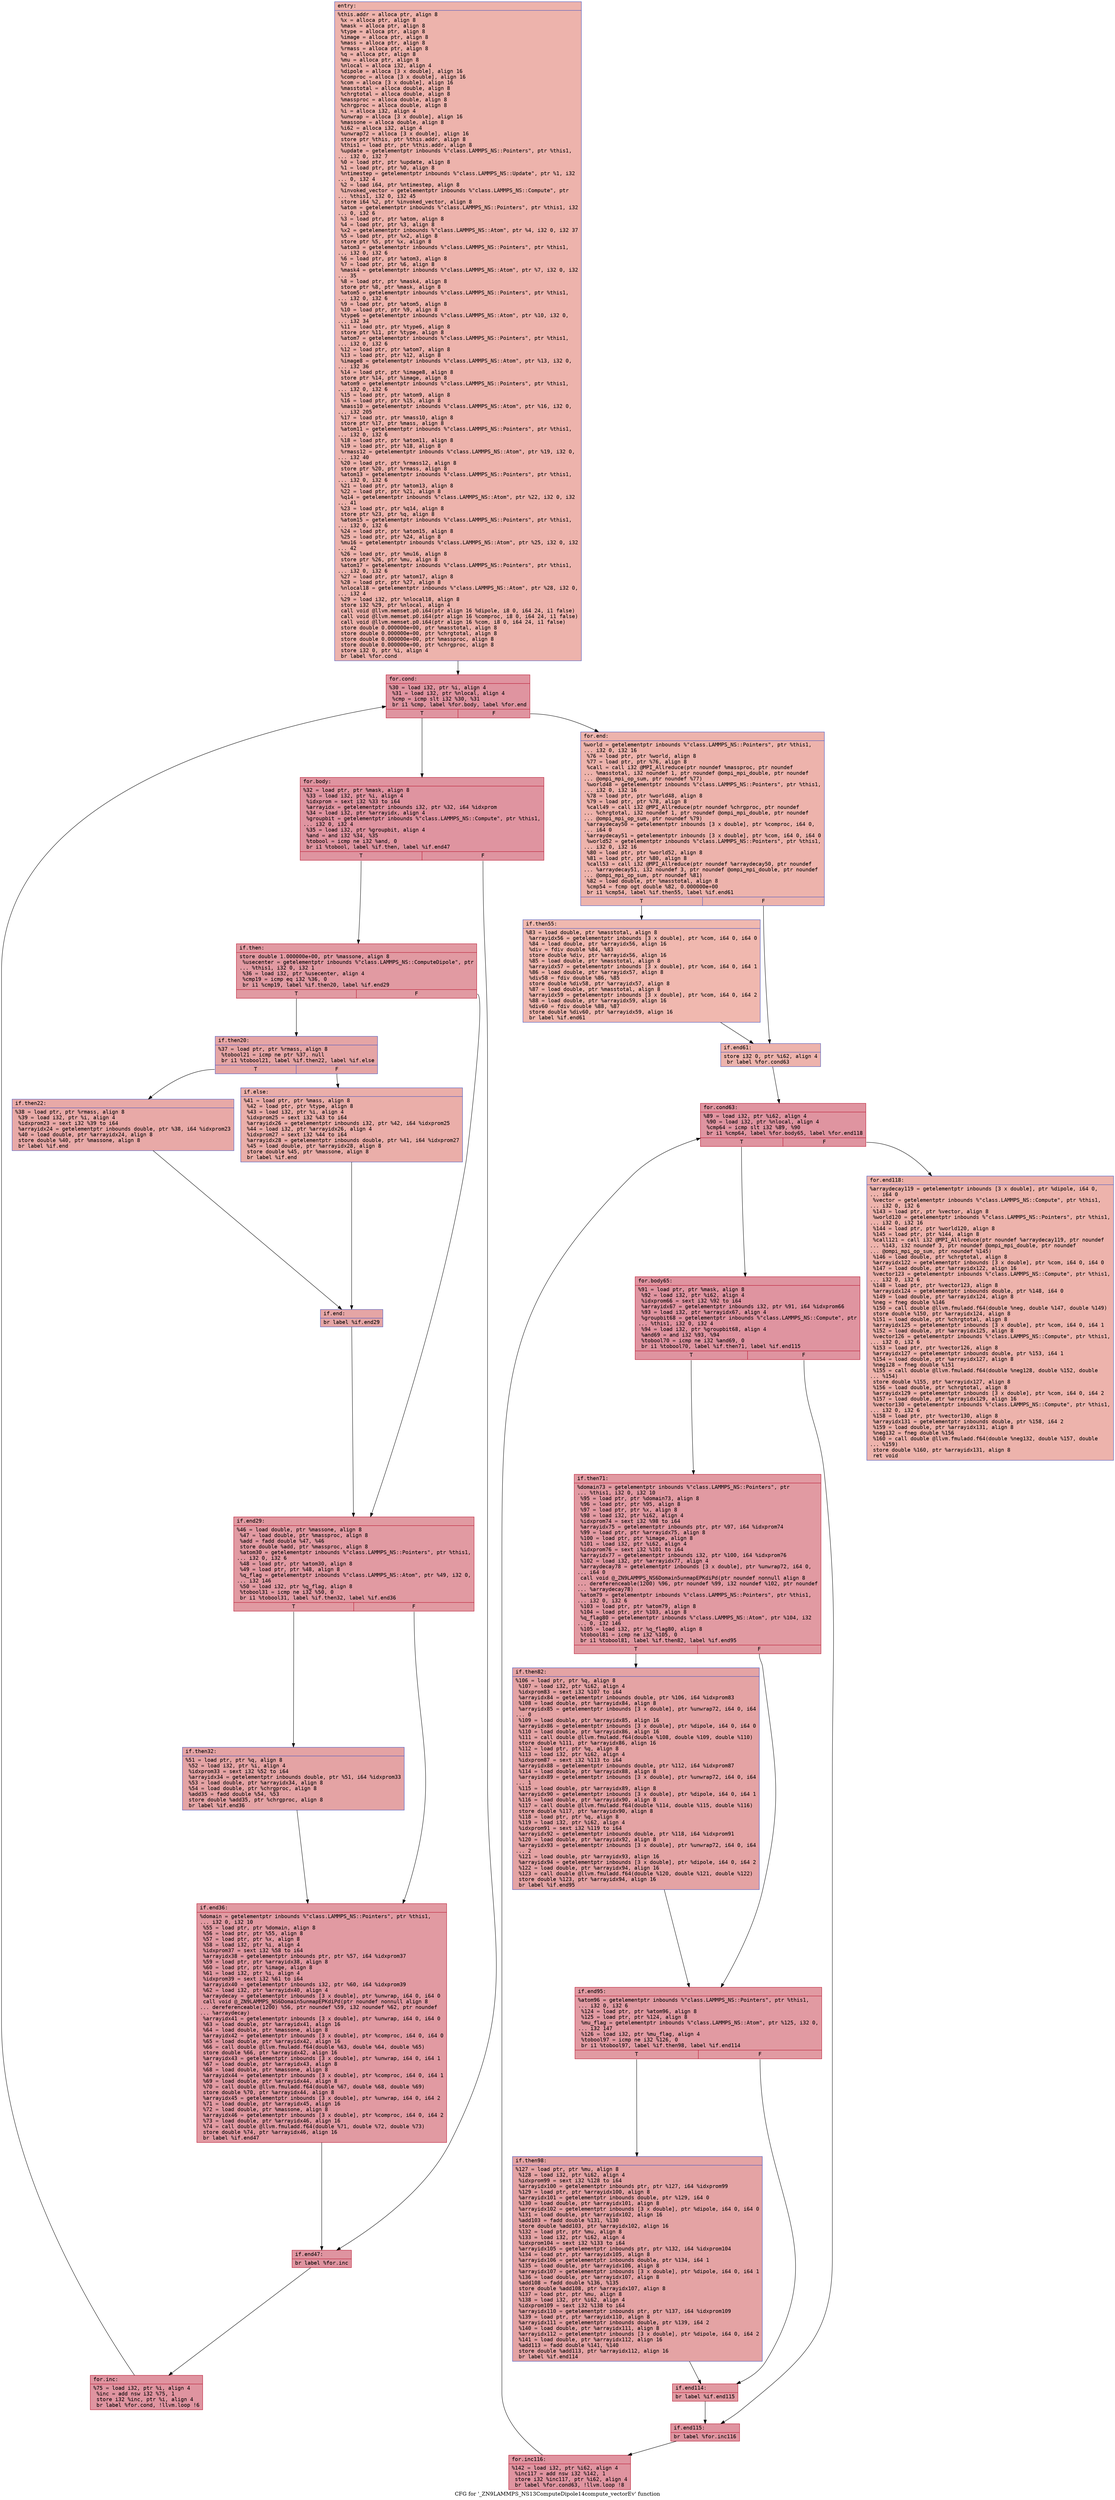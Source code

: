 digraph "CFG for '_ZN9LAMMPS_NS13ComputeDipole14compute_vectorEv' function" {
	label="CFG for '_ZN9LAMMPS_NS13ComputeDipole14compute_vectorEv' function";

	Node0x561bd0a35ff0 [shape=record,color="#3d50c3ff", style=filled, fillcolor="#d6524470" fontname="Courier",label="{entry:\l|  %this.addr = alloca ptr, align 8\l  %x = alloca ptr, align 8\l  %mask = alloca ptr, align 8\l  %type = alloca ptr, align 8\l  %image = alloca ptr, align 8\l  %mass = alloca ptr, align 8\l  %rmass = alloca ptr, align 8\l  %q = alloca ptr, align 8\l  %mu = alloca ptr, align 8\l  %nlocal = alloca i32, align 4\l  %dipole = alloca [3 x double], align 16\l  %comproc = alloca [3 x double], align 16\l  %com = alloca [3 x double], align 16\l  %masstotal = alloca double, align 8\l  %chrgtotal = alloca double, align 8\l  %massproc = alloca double, align 8\l  %chrgproc = alloca double, align 8\l  %i = alloca i32, align 4\l  %unwrap = alloca [3 x double], align 16\l  %massone = alloca double, align 8\l  %i62 = alloca i32, align 4\l  %unwrap72 = alloca [3 x double], align 16\l  store ptr %this, ptr %this.addr, align 8\l  %this1 = load ptr, ptr %this.addr, align 8\l  %update = getelementptr inbounds %\"class.LAMMPS_NS::Pointers\", ptr %this1,\l... i32 0, i32 7\l  %0 = load ptr, ptr %update, align 8\l  %1 = load ptr, ptr %0, align 8\l  %ntimestep = getelementptr inbounds %\"class.LAMMPS_NS::Update\", ptr %1, i32\l... 0, i32 4\l  %2 = load i64, ptr %ntimestep, align 8\l  %invoked_vector = getelementptr inbounds %\"class.LAMMPS_NS::Compute\", ptr\l... %this1, i32 0, i32 45\l  store i64 %2, ptr %invoked_vector, align 8\l  %atom = getelementptr inbounds %\"class.LAMMPS_NS::Pointers\", ptr %this1, i32\l... 0, i32 6\l  %3 = load ptr, ptr %atom, align 8\l  %4 = load ptr, ptr %3, align 8\l  %x2 = getelementptr inbounds %\"class.LAMMPS_NS::Atom\", ptr %4, i32 0, i32 37\l  %5 = load ptr, ptr %x2, align 8\l  store ptr %5, ptr %x, align 8\l  %atom3 = getelementptr inbounds %\"class.LAMMPS_NS::Pointers\", ptr %this1,\l... i32 0, i32 6\l  %6 = load ptr, ptr %atom3, align 8\l  %7 = load ptr, ptr %6, align 8\l  %mask4 = getelementptr inbounds %\"class.LAMMPS_NS::Atom\", ptr %7, i32 0, i32\l... 35\l  %8 = load ptr, ptr %mask4, align 8\l  store ptr %8, ptr %mask, align 8\l  %atom5 = getelementptr inbounds %\"class.LAMMPS_NS::Pointers\", ptr %this1,\l... i32 0, i32 6\l  %9 = load ptr, ptr %atom5, align 8\l  %10 = load ptr, ptr %9, align 8\l  %type6 = getelementptr inbounds %\"class.LAMMPS_NS::Atom\", ptr %10, i32 0,\l... i32 34\l  %11 = load ptr, ptr %type6, align 8\l  store ptr %11, ptr %type, align 8\l  %atom7 = getelementptr inbounds %\"class.LAMMPS_NS::Pointers\", ptr %this1,\l... i32 0, i32 6\l  %12 = load ptr, ptr %atom7, align 8\l  %13 = load ptr, ptr %12, align 8\l  %image8 = getelementptr inbounds %\"class.LAMMPS_NS::Atom\", ptr %13, i32 0,\l... i32 36\l  %14 = load ptr, ptr %image8, align 8\l  store ptr %14, ptr %image, align 8\l  %atom9 = getelementptr inbounds %\"class.LAMMPS_NS::Pointers\", ptr %this1,\l... i32 0, i32 6\l  %15 = load ptr, ptr %atom9, align 8\l  %16 = load ptr, ptr %15, align 8\l  %mass10 = getelementptr inbounds %\"class.LAMMPS_NS::Atom\", ptr %16, i32 0,\l... i32 205\l  %17 = load ptr, ptr %mass10, align 8\l  store ptr %17, ptr %mass, align 8\l  %atom11 = getelementptr inbounds %\"class.LAMMPS_NS::Pointers\", ptr %this1,\l... i32 0, i32 6\l  %18 = load ptr, ptr %atom11, align 8\l  %19 = load ptr, ptr %18, align 8\l  %rmass12 = getelementptr inbounds %\"class.LAMMPS_NS::Atom\", ptr %19, i32 0,\l... i32 40\l  %20 = load ptr, ptr %rmass12, align 8\l  store ptr %20, ptr %rmass, align 8\l  %atom13 = getelementptr inbounds %\"class.LAMMPS_NS::Pointers\", ptr %this1,\l... i32 0, i32 6\l  %21 = load ptr, ptr %atom13, align 8\l  %22 = load ptr, ptr %21, align 8\l  %q14 = getelementptr inbounds %\"class.LAMMPS_NS::Atom\", ptr %22, i32 0, i32\l... 41\l  %23 = load ptr, ptr %q14, align 8\l  store ptr %23, ptr %q, align 8\l  %atom15 = getelementptr inbounds %\"class.LAMMPS_NS::Pointers\", ptr %this1,\l... i32 0, i32 6\l  %24 = load ptr, ptr %atom15, align 8\l  %25 = load ptr, ptr %24, align 8\l  %mu16 = getelementptr inbounds %\"class.LAMMPS_NS::Atom\", ptr %25, i32 0, i32\l... 42\l  %26 = load ptr, ptr %mu16, align 8\l  store ptr %26, ptr %mu, align 8\l  %atom17 = getelementptr inbounds %\"class.LAMMPS_NS::Pointers\", ptr %this1,\l... i32 0, i32 6\l  %27 = load ptr, ptr %atom17, align 8\l  %28 = load ptr, ptr %27, align 8\l  %nlocal18 = getelementptr inbounds %\"class.LAMMPS_NS::Atom\", ptr %28, i32 0,\l... i32 4\l  %29 = load i32, ptr %nlocal18, align 8\l  store i32 %29, ptr %nlocal, align 4\l  call void @llvm.memset.p0.i64(ptr align 16 %dipole, i8 0, i64 24, i1 false)\l  call void @llvm.memset.p0.i64(ptr align 16 %comproc, i8 0, i64 24, i1 false)\l  call void @llvm.memset.p0.i64(ptr align 16 %com, i8 0, i64 24, i1 false)\l  store double 0.000000e+00, ptr %masstotal, align 8\l  store double 0.000000e+00, ptr %chrgtotal, align 8\l  store double 0.000000e+00, ptr %massproc, align 8\l  store double 0.000000e+00, ptr %chrgproc, align 8\l  store i32 0, ptr %i, align 4\l  br label %for.cond\l}"];
	Node0x561bd0a35ff0 -> Node0x561bd0a3b880[tooltip="entry -> for.cond\nProbability 100.00%" ];
	Node0x561bd0a3b880 [shape=record,color="#b70d28ff", style=filled, fillcolor="#b70d2870" fontname="Courier",label="{for.cond:\l|  %30 = load i32, ptr %i, align 4\l  %31 = load i32, ptr %nlocal, align 4\l  %cmp = icmp slt i32 %30, %31\l  br i1 %cmp, label %for.body, label %for.end\l|{<s0>T|<s1>F}}"];
	Node0x561bd0a3b880:s0 -> Node0x561bd0a3bad0[tooltip="for.cond -> for.body\nProbability 96.88%" ];
	Node0x561bd0a3b880:s1 -> Node0x561bd0a3c140[tooltip="for.cond -> for.end\nProbability 3.12%" ];
	Node0x561bd0a3bad0 [shape=record,color="#b70d28ff", style=filled, fillcolor="#b70d2870" fontname="Courier",label="{for.body:\l|  %32 = load ptr, ptr %mask, align 8\l  %33 = load i32, ptr %i, align 4\l  %idxprom = sext i32 %33 to i64\l  %arrayidx = getelementptr inbounds i32, ptr %32, i64 %idxprom\l  %34 = load i32, ptr %arrayidx, align 4\l  %groupbit = getelementptr inbounds %\"class.LAMMPS_NS::Compute\", ptr %this1,\l... i32 0, i32 4\l  %35 = load i32, ptr %groupbit, align 4\l  %and = and i32 %34, %35\l  %tobool = icmp ne i32 %and, 0\l  br i1 %tobool, label %if.then, label %if.end47\l|{<s0>T|<s1>F}}"];
	Node0x561bd0a3bad0:s0 -> Node0x561bd0a3c7f0[tooltip="for.body -> if.then\nProbability 62.50%" ];
	Node0x561bd0a3bad0:s1 -> Node0x561bd0a3c860[tooltip="for.body -> if.end47\nProbability 37.50%" ];
	Node0x561bd0a3c7f0 [shape=record,color="#b70d28ff", style=filled, fillcolor="#bb1b2c70" fontname="Courier",label="{if.then:\l|  store double 1.000000e+00, ptr %massone, align 8\l  %usecenter = getelementptr inbounds %\"class.LAMMPS_NS::ComputeDipole\", ptr\l... %this1, i32 0, i32 1\l  %36 = load i32, ptr %usecenter, align 4\l  %cmp19 = icmp eq i32 %36, 0\l  br i1 %cmp19, label %if.then20, label %if.end29\l|{<s0>T|<s1>F}}"];
	Node0x561bd0a3c7f0:s0 -> Node0x561bd0a3cc50[tooltip="if.then -> if.then20\nProbability 37.50%" ];
	Node0x561bd0a3c7f0:s1 -> Node0x561bd0a3ccd0[tooltip="if.then -> if.end29\nProbability 62.50%" ];
	Node0x561bd0a3cc50 [shape=record,color="#3d50c3ff", style=filled, fillcolor="#c5333470" fontname="Courier",label="{if.then20:\l|  %37 = load ptr, ptr %rmass, align 8\l  %tobool21 = icmp ne ptr %37, null\l  br i1 %tobool21, label %if.then22, label %if.else\l|{<s0>T|<s1>F}}"];
	Node0x561bd0a3cc50:s0 -> Node0x561bd0a3cf40[tooltip="if.then20 -> if.then22\nProbability 62.50%" ];
	Node0x561bd0a3cc50:s1 -> Node0x561bd0a3cfc0[tooltip="if.then20 -> if.else\nProbability 37.50%" ];
	Node0x561bd0a3cf40 [shape=record,color="#3d50c3ff", style=filled, fillcolor="#ca3b3770" fontname="Courier",label="{if.then22:\l|  %38 = load ptr, ptr %rmass, align 8\l  %39 = load i32, ptr %i, align 4\l  %idxprom23 = sext i32 %39 to i64\l  %arrayidx24 = getelementptr inbounds double, ptr %38, i64 %idxprom23\l  %40 = load double, ptr %arrayidx24, align 8\l  store double %40, ptr %massone, align 8\l  br label %if.end\l}"];
	Node0x561bd0a3cf40 -> Node0x561bd0a3d470[tooltip="if.then22 -> if.end\nProbability 100.00%" ];
	Node0x561bd0a3cfc0 [shape=record,color="#3d50c3ff", style=filled, fillcolor="#d0473d70" fontname="Courier",label="{if.else:\l|  %41 = load ptr, ptr %mass, align 8\l  %42 = load ptr, ptr %type, align 8\l  %43 = load i32, ptr %i, align 4\l  %idxprom25 = sext i32 %43 to i64\l  %arrayidx26 = getelementptr inbounds i32, ptr %42, i64 %idxprom25\l  %44 = load i32, ptr %arrayidx26, align 4\l  %idxprom27 = sext i32 %44 to i64\l  %arrayidx28 = getelementptr inbounds double, ptr %41, i64 %idxprom27\l  %45 = load double, ptr %arrayidx28, align 8\l  store double %45, ptr %massone, align 8\l  br label %if.end\l}"];
	Node0x561bd0a3cfc0 -> Node0x561bd0a3d470[tooltip="if.else -> if.end\nProbability 100.00%" ];
	Node0x561bd0a3d470 [shape=record,color="#3d50c3ff", style=filled, fillcolor="#c5333470" fontname="Courier",label="{if.end:\l|  br label %if.end29\l}"];
	Node0x561bd0a3d470 -> Node0x561bd0a3ccd0[tooltip="if.end -> if.end29\nProbability 100.00%" ];
	Node0x561bd0a3ccd0 [shape=record,color="#b70d28ff", style=filled, fillcolor="#bb1b2c70" fontname="Courier",label="{if.end29:\l|  %46 = load double, ptr %massone, align 8\l  %47 = load double, ptr %massproc, align 8\l  %add = fadd double %47, %46\l  store double %add, ptr %massproc, align 8\l  %atom30 = getelementptr inbounds %\"class.LAMMPS_NS::Pointers\", ptr %this1,\l... i32 0, i32 6\l  %48 = load ptr, ptr %atom30, align 8\l  %49 = load ptr, ptr %48, align 8\l  %q_flag = getelementptr inbounds %\"class.LAMMPS_NS::Atom\", ptr %49, i32 0,\l... i32 146\l  %50 = load i32, ptr %q_flag, align 8\l  %tobool31 = icmp ne i32 %50, 0\l  br i1 %tobool31, label %if.then32, label %if.end36\l|{<s0>T|<s1>F}}"];
	Node0x561bd0a3ccd0:s0 -> Node0x561bd0a3eac0[tooltip="if.end29 -> if.then32\nProbability 62.50%" ];
	Node0x561bd0a3ccd0:s1 -> Node0x561bd0a3eb40[tooltip="if.end29 -> if.end36\nProbability 37.50%" ];
	Node0x561bd0a3eac0 [shape=record,color="#3d50c3ff", style=filled, fillcolor="#c32e3170" fontname="Courier",label="{if.then32:\l|  %51 = load ptr, ptr %q, align 8\l  %52 = load i32, ptr %i, align 4\l  %idxprom33 = sext i32 %52 to i64\l  %arrayidx34 = getelementptr inbounds double, ptr %51, i64 %idxprom33\l  %53 = load double, ptr %arrayidx34, align 8\l  %54 = load double, ptr %chrgproc, align 8\l  %add35 = fadd double %54, %53\l  store double %add35, ptr %chrgproc, align 8\l  br label %if.end36\l}"];
	Node0x561bd0a3eac0 -> Node0x561bd0a3eb40[tooltip="if.then32 -> if.end36\nProbability 100.00%" ];
	Node0x561bd0a3eb40 [shape=record,color="#b70d28ff", style=filled, fillcolor="#bb1b2c70" fontname="Courier",label="{if.end36:\l|  %domain = getelementptr inbounds %\"class.LAMMPS_NS::Pointers\", ptr %this1,\l... i32 0, i32 10\l  %55 = load ptr, ptr %domain, align 8\l  %56 = load ptr, ptr %55, align 8\l  %57 = load ptr, ptr %x, align 8\l  %58 = load i32, ptr %i, align 4\l  %idxprom37 = sext i32 %58 to i64\l  %arrayidx38 = getelementptr inbounds ptr, ptr %57, i64 %idxprom37\l  %59 = load ptr, ptr %arrayidx38, align 8\l  %60 = load ptr, ptr %image, align 8\l  %61 = load i32, ptr %i, align 4\l  %idxprom39 = sext i32 %61 to i64\l  %arrayidx40 = getelementptr inbounds i32, ptr %60, i64 %idxprom39\l  %62 = load i32, ptr %arrayidx40, align 4\l  %arraydecay = getelementptr inbounds [3 x double], ptr %unwrap, i64 0, i64 0\l  call void @_ZN9LAMMPS_NS6Domain5unmapEPKdiPd(ptr noundef nonnull align 8\l... dereferenceable(1200) %56, ptr noundef %59, i32 noundef %62, ptr noundef\l... %arraydecay)\l  %arrayidx41 = getelementptr inbounds [3 x double], ptr %unwrap, i64 0, i64 0\l  %63 = load double, ptr %arrayidx41, align 16\l  %64 = load double, ptr %massone, align 8\l  %arrayidx42 = getelementptr inbounds [3 x double], ptr %comproc, i64 0, i64 0\l  %65 = load double, ptr %arrayidx42, align 16\l  %66 = call double @llvm.fmuladd.f64(double %63, double %64, double %65)\l  store double %66, ptr %arrayidx42, align 16\l  %arrayidx43 = getelementptr inbounds [3 x double], ptr %unwrap, i64 0, i64 1\l  %67 = load double, ptr %arrayidx43, align 8\l  %68 = load double, ptr %massone, align 8\l  %arrayidx44 = getelementptr inbounds [3 x double], ptr %comproc, i64 0, i64 1\l  %69 = load double, ptr %arrayidx44, align 8\l  %70 = call double @llvm.fmuladd.f64(double %67, double %68, double %69)\l  store double %70, ptr %arrayidx44, align 8\l  %arrayidx45 = getelementptr inbounds [3 x double], ptr %unwrap, i64 0, i64 2\l  %71 = load double, ptr %arrayidx45, align 16\l  %72 = load double, ptr %massone, align 8\l  %arrayidx46 = getelementptr inbounds [3 x double], ptr %comproc, i64 0, i64 2\l  %73 = load double, ptr %arrayidx46, align 16\l  %74 = call double @llvm.fmuladd.f64(double %71, double %72, double %73)\l  store double %74, ptr %arrayidx46, align 16\l  br label %if.end47\l}"];
	Node0x561bd0a3eb40 -> Node0x561bd0a3c860[tooltip="if.end36 -> if.end47\nProbability 100.00%" ];
	Node0x561bd0a3c860 [shape=record,color="#b70d28ff", style=filled, fillcolor="#b70d2870" fontname="Courier",label="{if.end47:\l|  br label %for.inc\l}"];
	Node0x561bd0a3c860 -> Node0x561bd0a40b20[tooltip="if.end47 -> for.inc\nProbability 100.00%" ];
	Node0x561bd0a40b20 [shape=record,color="#b70d28ff", style=filled, fillcolor="#b70d2870" fontname="Courier",label="{for.inc:\l|  %75 = load i32, ptr %i, align 4\l  %inc = add nsw i32 %75, 1\l  store i32 %inc, ptr %i, align 4\l  br label %for.cond, !llvm.loop !6\l}"];
	Node0x561bd0a40b20 -> Node0x561bd0a3b880[tooltip="for.inc -> for.cond\nProbability 100.00%" ];
	Node0x561bd0a3c140 [shape=record,color="#3d50c3ff", style=filled, fillcolor="#d6524470" fontname="Courier",label="{for.end:\l|  %world = getelementptr inbounds %\"class.LAMMPS_NS::Pointers\", ptr %this1,\l... i32 0, i32 16\l  %76 = load ptr, ptr %world, align 8\l  %77 = load ptr, ptr %76, align 8\l  %call = call i32 @MPI_Allreduce(ptr noundef %massproc, ptr noundef\l... %masstotal, i32 noundef 1, ptr noundef @ompi_mpi_double, ptr noundef\l... @ompi_mpi_op_sum, ptr noundef %77)\l  %world48 = getelementptr inbounds %\"class.LAMMPS_NS::Pointers\", ptr %this1,\l... i32 0, i32 16\l  %78 = load ptr, ptr %world48, align 8\l  %79 = load ptr, ptr %78, align 8\l  %call49 = call i32 @MPI_Allreduce(ptr noundef %chrgproc, ptr noundef\l... %chrgtotal, i32 noundef 1, ptr noundef @ompi_mpi_double, ptr noundef\l... @ompi_mpi_op_sum, ptr noundef %79)\l  %arraydecay50 = getelementptr inbounds [3 x double], ptr %comproc, i64 0,\l... i64 0\l  %arraydecay51 = getelementptr inbounds [3 x double], ptr %com, i64 0, i64 0\l  %world52 = getelementptr inbounds %\"class.LAMMPS_NS::Pointers\", ptr %this1,\l... i32 0, i32 16\l  %80 = load ptr, ptr %world52, align 8\l  %81 = load ptr, ptr %80, align 8\l  %call53 = call i32 @MPI_Allreduce(ptr noundef %arraydecay50, ptr noundef\l... %arraydecay51, i32 noundef 3, ptr noundef @ompi_mpi_double, ptr noundef\l... @ompi_mpi_op_sum, ptr noundef %81)\l  %82 = load double, ptr %masstotal, align 8\l  %cmp54 = fcmp ogt double %82, 0.000000e+00\l  br i1 %cmp54, label %if.then55, label %if.end61\l|{<s0>T|<s1>F}}"];
	Node0x561bd0a3c140:s0 -> Node0x561bd0a42d90[tooltip="for.end -> if.then55\nProbability 50.00%" ];
	Node0x561bd0a3c140:s1 -> Node0x561bd0a42de0[tooltip="for.end -> if.end61\nProbability 50.00%" ];
	Node0x561bd0a42d90 [shape=record,color="#3d50c3ff", style=filled, fillcolor="#dc5d4a70" fontname="Courier",label="{if.then55:\l|  %83 = load double, ptr %masstotal, align 8\l  %arrayidx56 = getelementptr inbounds [3 x double], ptr %com, i64 0, i64 0\l  %84 = load double, ptr %arrayidx56, align 16\l  %div = fdiv double %84, %83\l  store double %div, ptr %arrayidx56, align 16\l  %85 = load double, ptr %masstotal, align 8\l  %arrayidx57 = getelementptr inbounds [3 x double], ptr %com, i64 0, i64 1\l  %86 = load double, ptr %arrayidx57, align 8\l  %div58 = fdiv double %86, %85\l  store double %div58, ptr %arrayidx57, align 8\l  %87 = load double, ptr %masstotal, align 8\l  %arrayidx59 = getelementptr inbounds [3 x double], ptr %com, i64 0, i64 2\l  %88 = load double, ptr %arrayidx59, align 16\l  %div60 = fdiv double %88, %87\l  store double %div60, ptr %arrayidx59, align 16\l  br label %if.end61\l}"];
	Node0x561bd0a42d90 -> Node0x561bd0a42de0[tooltip="if.then55 -> if.end61\nProbability 100.00%" ];
	Node0x561bd0a42de0 [shape=record,color="#3d50c3ff", style=filled, fillcolor="#d6524470" fontname="Courier",label="{if.end61:\l|  store i32 0, ptr %i62, align 4\l  br label %for.cond63\l}"];
	Node0x561bd0a42de0 -> Node0x561bd0a439b0[tooltip="if.end61 -> for.cond63\nProbability 100.00%" ];
	Node0x561bd0a439b0 [shape=record,color="#b70d28ff", style=filled, fillcolor="#b70d2870" fontname="Courier",label="{for.cond63:\l|  %89 = load i32, ptr %i62, align 4\l  %90 = load i32, ptr %nlocal, align 4\l  %cmp64 = icmp slt i32 %89, %90\l  br i1 %cmp64, label %for.body65, label %for.end118\l|{<s0>T|<s1>F}}"];
	Node0x561bd0a439b0:s0 -> Node0x561bd0a43c50[tooltip="for.cond63 -> for.body65\nProbability 96.88%" ];
	Node0x561bd0a439b0:s1 -> Node0x561bd0a43cd0[tooltip="for.cond63 -> for.end118\nProbability 3.12%" ];
	Node0x561bd0a43c50 [shape=record,color="#b70d28ff", style=filled, fillcolor="#b70d2870" fontname="Courier",label="{for.body65:\l|  %91 = load ptr, ptr %mask, align 8\l  %92 = load i32, ptr %i62, align 4\l  %idxprom66 = sext i32 %92 to i64\l  %arrayidx67 = getelementptr inbounds i32, ptr %91, i64 %idxprom66\l  %93 = load i32, ptr %arrayidx67, align 4\l  %groupbit68 = getelementptr inbounds %\"class.LAMMPS_NS::Compute\", ptr\l... %this1, i32 0, i32 4\l  %94 = load i32, ptr %groupbit68, align 4\l  %and69 = and i32 %93, %94\l  %tobool70 = icmp ne i32 %and69, 0\l  br i1 %tobool70, label %if.then71, label %if.end115\l|{<s0>T|<s1>F}}"];
	Node0x561bd0a43c50:s0 -> Node0x561bd0a443d0[tooltip="for.body65 -> if.then71\nProbability 62.50%" ];
	Node0x561bd0a43c50:s1 -> Node0x561bd0a44450[tooltip="for.body65 -> if.end115\nProbability 37.50%" ];
	Node0x561bd0a443d0 [shape=record,color="#b70d28ff", style=filled, fillcolor="#bb1b2c70" fontname="Courier",label="{if.then71:\l|  %domain73 = getelementptr inbounds %\"class.LAMMPS_NS::Pointers\", ptr\l... %this1, i32 0, i32 10\l  %95 = load ptr, ptr %domain73, align 8\l  %96 = load ptr, ptr %95, align 8\l  %97 = load ptr, ptr %x, align 8\l  %98 = load i32, ptr %i62, align 4\l  %idxprom74 = sext i32 %98 to i64\l  %arrayidx75 = getelementptr inbounds ptr, ptr %97, i64 %idxprom74\l  %99 = load ptr, ptr %arrayidx75, align 8\l  %100 = load ptr, ptr %image, align 8\l  %101 = load i32, ptr %i62, align 4\l  %idxprom76 = sext i32 %101 to i64\l  %arrayidx77 = getelementptr inbounds i32, ptr %100, i64 %idxprom76\l  %102 = load i32, ptr %arrayidx77, align 4\l  %arraydecay78 = getelementptr inbounds [3 x double], ptr %unwrap72, i64 0,\l... i64 0\l  call void @_ZN9LAMMPS_NS6Domain5unmapEPKdiPd(ptr noundef nonnull align 8\l... dereferenceable(1200) %96, ptr noundef %99, i32 noundef %102, ptr noundef\l... %arraydecay78)\l  %atom79 = getelementptr inbounds %\"class.LAMMPS_NS::Pointers\", ptr %this1,\l... i32 0, i32 6\l  %103 = load ptr, ptr %atom79, align 8\l  %104 = load ptr, ptr %103, align 8\l  %q_flag80 = getelementptr inbounds %\"class.LAMMPS_NS::Atom\", ptr %104, i32\l... 0, i32 146\l  %105 = load i32, ptr %q_flag80, align 8\l  %tobool81 = icmp ne i32 %105, 0\l  br i1 %tobool81, label %if.then82, label %if.end95\l|{<s0>T|<s1>F}}"];
	Node0x561bd0a443d0:s0 -> Node0x561bd0a45c40[tooltip="if.then71 -> if.then82\nProbability 62.50%" ];
	Node0x561bd0a443d0:s1 -> Node0x561bd0a45cc0[tooltip="if.then71 -> if.end95\nProbability 37.50%" ];
	Node0x561bd0a45c40 [shape=record,color="#3d50c3ff", style=filled, fillcolor="#c32e3170" fontname="Courier",label="{if.then82:\l|  %106 = load ptr, ptr %q, align 8\l  %107 = load i32, ptr %i62, align 4\l  %idxprom83 = sext i32 %107 to i64\l  %arrayidx84 = getelementptr inbounds double, ptr %106, i64 %idxprom83\l  %108 = load double, ptr %arrayidx84, align 8\l  %arrayidx85 = getelementptr inbounds [3 x double], ptr %unwrap72, i64 0, i64\l... 0\l  %109 = load double, ptr %arrayidx85, align 16\l  %arrayidx86 = getelementptr inbounds [3 x double], ptr %dipole, i64 0, i64 0\l  %110 = load double, ptr %arrayidx86, align 16\l  %111 = call double @llvm.fmuladd.f64(double %108, double %109, double %110)\l  store double %111, ptr %arrayidx86, align 16\l  %112 = load ptr, ptr %q, align 8\l  %113 = load i32, ptr %i62, align 4\l  %idxprom87 = sext i32 %113 to i64\l  %arrayidx88 = getelementptr inbounds double, ptr %112, i64 %idxprom87\l  %114 = load double, ptr %arrayidx88, align 8\l  %arrayidx89 = getelementptr inbounds [3 x double], ptr %unwrap72, i64 0, i64\l... 1\l  %115 = load double, ptr %arrayidx89, align 8\l  %arrayidx90 = getelementptr inbounds [3 x double], ptr %dipole, i64 0, i64 1\l  %116 = load double, ptr %arrayidx90, align 8\l  %117 = call double @llvm.fmuladd.f64(double %114, double %115, double %116)\l  store double %117, ptr %arrayidx90, align 8\l  %118 = load ptr, ptr %q, align 8\l  %119 = load i32, ptr %i62, align 4\l  %idxprom91 = sext i32 %119 to i64\l  %arrayidx92 = getelementptr inbounds double, ptr %118, i64 %idxprom91\l  %120 = load double, ptr %arrayidx92, align 8\l  %arrayidx93 = getelementptr inbounds [3 x double], ptr %unwrap72, i64 0, i64\l... 2\l  %121 = load double, ptr %arrayidx93, align 16\l  %arrayidx94 = getelementptr inbounds [3 x double], ptr %dipole, i64 0, i64 2\l  %122 = load double, ptr %arrayidx94, align 16\l  %123 = call double @llvm.fmuladd.f64(double %120, double %121, double %122)\l  store double %123, ptr %arrayidx94, align 16\l  br label %if.end95\l}"];
	Node0x561bd0a45c40 -> Node0x561bd0a45cc0[tooltip="if.then82 -> if.end95\nProbability 100.00%" ];
	Node0x561bd0a45cc0 [shape=record,color="#b70d28ff", style=filled, fillcolor="#bb1b2c70" fontname="Courier",label="{if.end95:\l|  %atom96 = getelementptr inbounds %\"class.LAMMPS_NS::Pointers\", ptr %this1,\l... i32 0, i32 6\l  %124 = load ptr, ptr %atom96, align 8\l  %125 = load ptr, ptr %124, align 8\l  %mu_flag = getelementptr inbounds %\"class.LAMMPS_NS::Atom\", ptr %125, i32 0,\l... i32 147\l  %126 = load i32, ptr %mu_flag, align 4\l  %tobool97 = icmp ne i32 %126, 0\l  br i1 %tobool97, label %if.then98, label %if.end114\l|{<s0>T|<s1>F}}"];
	Node0x561bd0a45cc0:s0 -> Node0x561bd0a476f0[tooltip="if.end95 -> if.then98\nProbability 62.50%" ];
	Node0x561bd0a45cc0:s1 -> Node0x561bd0a47770[tooltip="if.end95 -> if.end114\nProbability 37.50%" ];
	Node0x561bd0a476f0 [shape=record,color="#3d50c3ff", style=filled, fillcolor="#c32e3170" fontname="Courier",label="{if.then98:\l|  %127 = load ptr, ptr %mu, align 8\l  %128 = load i32, ptr %i62, align 4\l  %idxprom99 = sext i32 %128 to i64\l  %arrayidx100 = getelementptr inbounds ptr, ptr %127, i64 %idxprom99\l  %129 = load ptr, ptr %arrayidx100, align 8\l  %arrayidx101 = getelementptr inbounds double, ptr %129, i64 0\l  %130 = load double, ptr %arrayidx101, align 8\l  %arrayidx102 = getelementptr inbounds [3 x double], ptr %dipole, i64 0, i64 0\l  %131 = load double, ptr %arrayidx102, align 16\l  %add103 = fadd double %131, %130\l  store double %add103, ptr %arrayidx102, align 16\l  %132 = load ptr, ptr %mu, align 8\l  %133 = load i32, ptr %i62, align 4\l  %idxprom104 = sext i32 %133 to i64\l  %arrayidx105 = getelementptr inbounds ptr, ptr %132, i64 %idxprom104\l  %134 = load ptr, ptr %arrayidx105, align 8\l  %arrayidx106 = getelementptr inbounds double, ptr %134, i64 1\l  %135 = load double, ptr %arrayidx106, align 8\l  %arrayidx107 = getelementptr inbounds [3 x double], ptr %dipole, i64 0, i64 1\l  %136 = load double, ptr %arrayidx107, align 8\l  %add108 = fadd double %136, %135\l  store double %add108, ptr %arrayidx107, align 8\l  %137 = load ptr, ptr %mu, align 8\l  %138 = load i32, ptr %i62, align 4\l  %idxprom109 = sext i32 %138 to i64\l  %arrayidx110 = getelementptr inbounds ptr, ptr %137, i64 %idxprom109\l  %139 = load ptr, ptr %arrayidx110, align 8\l  %arrayidx111 = getelementptr inbounds double, ptr %139, i64 2\l  %140 = load double, ptr %arrayidx111, align 8\l  %arrayidx112 = getelementptr inbounds [3 x double], ptr %dipole, i64 0, i64 2\l  %141 = load double, ptr %arrayidx112, align 16\l  %add113 = fadd double %141, %140\l  store double %add113, ptr %arrayidx112, align 16\l  br label %if.end114\l}"];
	Node0x561bd0a476f0 -> Node0x561bd0a47770[tooltip="if.then98 -> if.end114\nProbability 100.00%" ];
	Node0x561bd0a47770 [shape=record,color="#b70d28ff", style=filled, fillcolor="#bb1b2c70" fontname="Courier",label="{if.end114:\l|  br label %if.end115\l}"];
	Node0x561bd0a47770 -> Node0x561bd0a44450[tooltip="if.end114 -> if.end115\nProbability 100.00%" ];
	Node0x561bd0a44450 [shape=record,color="#b70d28ff", style=filled, fillcolor="#b70d2870" fontname="Courier",label="{if.end115:\l|  br label %for.inc116\l}"];
	Node0x561bd0a44450 -> Node0x561bd0a48e80[tooltip="if.end115 -> for.inc116\nProbability 100.00%" ];
	Node0x561bd0a48e80 [shape=record,color="#b70d28ff", style=filled, fillcolor="#b70d2870" fontname="Courier",label="{for.inc116:\l|  %142 = load i32, ptr %i62, align 4\l  %inc117 = add nsw i32 %142, 1\l  store i32 %inc117, ptr %i62, align 4\l  br label %for.cond63, !llvm.loop !8\l}"];
	Node0x561bd0a48e80 -> Node0x561bd0a439b0[tooltip="for.inc116 -> for.cond63\nProbability 100.00%" ];
	Node0x561bd0a43cd0 [shape=record,color="#3d50c3ff", style=filled, fillcolor="#d6524470" fontname="Courier",label="{for.end118:\l|  %arraydecay119 = getelementptr inbounds [3 x double], ptr %dipole, i64 0,\l... i64 0\l  %vector = getelementptr inbounds %\"class.LAMMPS_NS::Compute\", ptr %this1,\l... i32 0, i32 6\l  %143 = load ptr, ptr %vector, align 8\l  %world120 = getelementptr inbounds %\"class.LAMMPS_NS::Pointers\", ptr %this1,\l... i32 0, i32 16\l  %144 = load ptr, ptr %world120, align 8\l  %145 = load ptr, ptr %144, align 8\l  %call121 = call i32 @MPI_Allreduce(ptr noundef %arraydecay119, ptr noundef\l... %143, i32 noundef 3, ptr noundef @ompi_mpi_double, ptr noundef\l... @ompi_mpi_op_sum, ptr noundef %145)\l  %146 = load double, ptr %chrgtotal, align 8\l  %arrayidx122 = getelementptr inbounds [3 x double], ptr %com, i64 0, i64 0\l  %147 = load double, ptr %arrayidx122, align 16\l  %vector123 = getelementptr inbounds %\"class.LAMMPS_NS::Compute\", ptr %this1,\l... i32 0, i32 6\l  %148 = load ptr, ptr %vector123, align 8\l  %arrayidx124 = getelementptr inbounds double, ptr %148, i64 0\l  %149 = load double, ptr %arrayidx124, align 8\l  %neg = fneg double %146\l  %150 = call double @llvm.fmuladd.f64(double %neg, double %147, double %149)\l  store double %150, ptr %arrayidx124, align 8\l  %151 = load double, ptr %chrgtotal, align 8\l  %arrayidx125 = getelementptr inbounds [3 x double], ptr %com, i64 0, i64 1\l  %152 = load double, ptr %arrayidx125, align 8\l  %vector126 = getelementptr inbounds %\"class.LAMMPS_NS::Compute\", ptr %this1,\l... i32 0, i32 6\l  %153 = load ptr, ptr %vector126, align 8\l  %arrayidx127 = getelementptr inbounds double, ptr %153, i64 1\l  %154 = load double, ptr %arrayidx127, align 8\l  %neg128 = fneg double %151\l  %155 = call double @llvm.fmuladd.f64(double %neg128, double %152, double\l... %154)\l  store double %155, ptr %arrayidx127, align 8\l  %156 = load double, ptr %chrgtotal, align 8\l  %arrayidx129 = getelementptr inbounds [3 x double], ptr %com, i64 0, i64 2\l  %157 = load double, ptr %arrayidx129, align 16\l  %vector130 = getelementptr inbounds %\"class.LAMMPS_NS::Compute\", ptr %this1,\l... i32 0, i32 6\l  %158 = load ptr, ptr %vector130, align 8\l  %arrayidx131 = getelementptr inbounds double, ptr %158, i64 2\l  %159 = load double, ptr %arrayidx131, align 8\l  %neg132 = fneg double %156\l  %160 = call double @llvm.fmuladd.f64(double %neg132, double %157, double\l... %159)\l  store double %160, ptr %arrayidx131, align 8\l  ret void\l}"];
}

